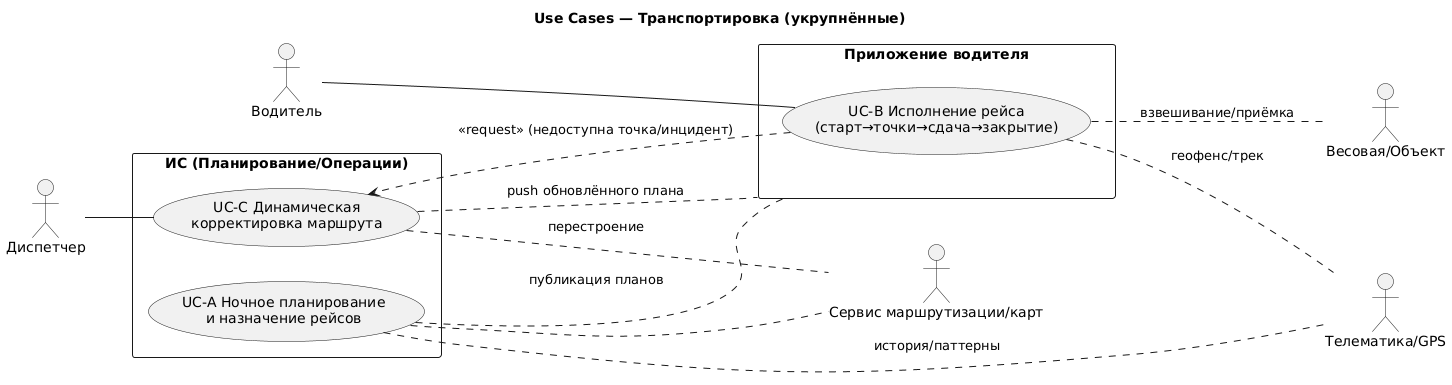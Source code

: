 @startuml
title Use Cases — Транспортировка (укрупнённые)
left to right direction
skinparam defaultFontName "DejaVu Sans"

actor "Водитель" as Driver
actor "Диспетчер" as Dispatcher
actor "Телематика/GPS" as Telematics
actor "Весовая/Объект" as Weighbridge
actor "Сервис маршрутизации/карт" as Router

rectangle "ИС (Планирование/Операции)" as IS {
  usecase "UC-A Ночное планирование\nи назначение рейсов" as UCA
  usecase "UC-C Динамическая\nкорректировка маршрута" as UCC
}

rectangle "Приложение водителя" as App {
  usecase "UC-B Исполнение рейса\n(старт→точки→сдача→закрытие)" as UCB
}

Driver -- UCB
Dispatcher -- UCC

UCA .. Router
UCA .. Telematics : история/паттерны
UCA .. App : публикация планов

UCB .. Telematics : геофенс/трек
UCB .. Weighbridge : взвешивание/приёмка
UCB .> UCC : <<request>> (недоступна точка/инцидент)
UCC .. Router : перестроение
UCC .. App : push обновлённого плана
@enduml
